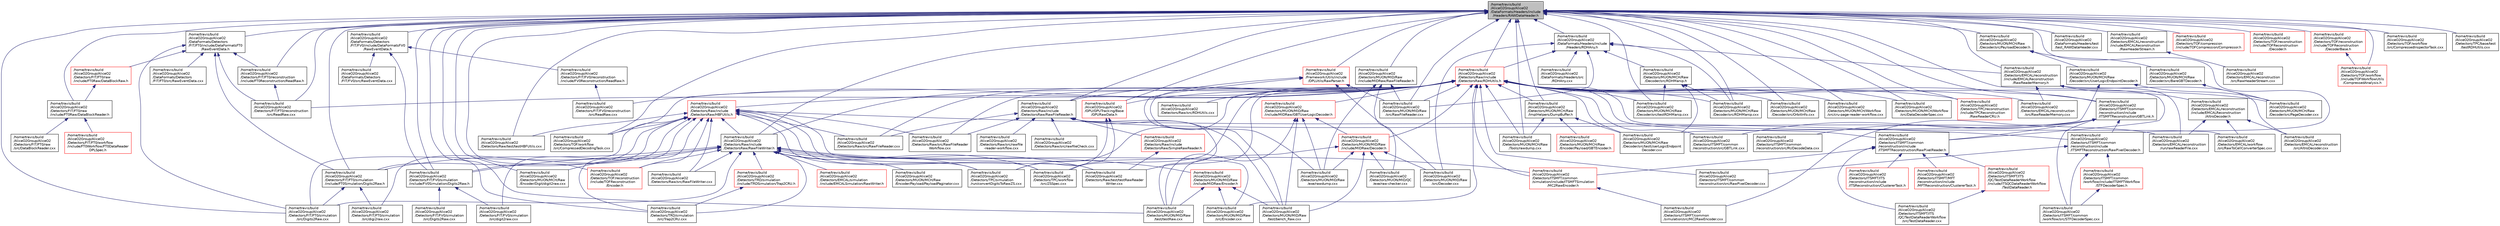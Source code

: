 digraph "/home/travis/build/AliceO2Group/AliceO2/DataFormats/Headers/include/Headers/RAWDataHeader.h"
{
 // INTERACTIVE_SVG=YES
  bgcolor="transparent";
  edge [fontname="Helvetica",fontsize="10",labelfontname="Helvetica",labelfontsize="10"];
  node [fontname="Helvetica",fontsize="10",shape=record];
  Node2 [label="/home/travis/build\l/AliceO2Group/AliceO2\l/DataFormats/Headers/include\l/Headers/RAWDataHeader.h",height=0.2,width=0.4,color="black", fillcolor="grey75", style="filled", fontcolor="black"];
  Node2 -> Node3 [dir="back",color="midnightblue",fontsize="10",style="solid",fontname="Helvetica"];
  Node3 [label="/home/travis/build\l/AliceO2Group/AliceO2\l/DataFormats/Detectors\l/FIT/FT0/include/DataFormatsFT0\l/RawEventData.h",height=0.2,width=0.4,color="black",URL="$d3/dcb/FT0_2include_2DataFormatsFT0_2RawEventData_8h.html"];
  Node3 -> Node4 [dir="back",color="midnightblue",fontsize="10",style="solid",fontname="Helvetica"];
  Node4 [label="/home/travis/build\l/AliceO2Group/AliceO2\l/DataFormats/Detectors\l/FIT/FT0/src/RawEventData.cxx",height=0.2,width=0.4,color="black",URL="$dd/d44/FT0_2src_2RawEventData_8cxx.html"];
  Node3 -> Node5 [dir="back",color="midnightblue",fontsize="10",style="solid",fontname="Helvetica"];
  Node5 [label="/home/travis/build\l/AliceO2Group/AliceO2\l/Detectors/FIT/FT0/raw\l/include/FT0Raw/DataBlockRaw.h",height=0.2,width=0.4,color="red",URL="$d6/d84/DataBlockRaw_8h.html"];
  Node5 -> Node6 [dir="back",color="midnightblue",fontsize="10",style="solid",fontname="Helvetica"];
  Node6 [label="/home/travis/build\l/AliceO2Group/AliceO2\l/Detectors/FIT/FT0/raw\l/include/FT0Raw/DataBlockReader.h",height=0.2,width=0.4,color="black",URL="$d2/dbb/DataBlockReader_8h.html"];
  Node6 -> Node7 [dir="back",color="midnightblue",fontsize="10",style="solid",fontname="Helvetica"];
  Node7 [label="/home/travis/build\l/AliceO2Group/AliceO2\l/Detectors/FIT/FT0/raw\l/src/DataBlockReader.cxx",height=0.2,width=0.4,color="black",URL="$d9/da5/DataBlockReader_8cxx.html"];
  Node6 -> Node8 [dir="back",color="midnightblue",fontsize="10",style="solid",fontname="Helvetica"];
  Node8 [label="/home/travis/build\l/AliceO2Group/AliceO2\l/Detectors/FIT/FT0/workflow\l/include/FT0Workflow/FT0DataReader\lDPLSpec.h",height=0.2,width=0.4,color="red",URL="$d4/dfa/FT0DataReaderDPLSpec_8h.html"];
  Node3 -> Node17 [dir="back",color="midnightblue",fontsize="10",style="solid",fontname="Helvetica"];
  Node17 [label="/home/travis/build\l/AliceO2Group/AliceO2\l/Detectors/FIT/FT0/reconstruction\l/include/FT0Reconstruction/ReadRaw.h",height=0.2,width=0.4,color="black",URL="$d0/d72/FT0_2reconstruction_2include_2FT0Reconstruction_2ReadRaw_8h.html"];
  Node17 -> Node18 [dir="back",color="midnightblue",fontsize="10",style="solid",fontname="Helvetica"];
  Node18 [label="/home/travis/build\l/AliceO2Group/AliceO2\l/Detectors/FIT/FT0/reconstruction\l/src/ReadRaw.cxx",height=0.2,width=0.4,color="black",URL="$d7/d37/FT0_2reconstruction_2src_2ReadRaw_8cxx.html"];
  Node3 -> Node18 [dir="back",color="midnightblue",fontsize="10",style="solid",fontname="Helvetica"];
  Node3 -> Node19 [dir="back",color="midnightblue",fontsize="10",style="solid",fontname="Helvetica"];
  Node19 [label="/home/travis/build\l/AliceO2Group/AliceO2\l/Detectors/FIT/FT0/simulation\l/include/FT0Simulation/Digits2Raw.h",height=0.2,width=0.4,color="black",URL="$d6/d32/FT0_2simulation_2include_2FT0Simulation_2Digits2Raw_8h.html"];
  Node19 -> Node20 [dir="back",color="midnightblue",fontsize="10",style="solid",fontname="Helvetica"];
  Node20 [label="/home/travis/build\l/AliceO2Group/AliceO2\l/Detectors/FIT/FT0/simulation\l/src/digi2raw.cxx",height=0.2,width=0.4,color="black",URL="$da/dff/FIT_2FT0_2simulation_2src_2digi2raw_8cxx.html"];
  Node19 -> Node21 [dir="back",color="midnightblue",fontsize="10",style="solid",fontname="Helvetica"];
  Node21 [label="/home/travis/build\l/AliceO2Group/AliceO2\l/Detectors/FIT/FT0/simulation\l/src/Digits2Raw.cxx",height=0.2,width=0.4,color="black",URL="$da/da6/FT0_2simulation_2src_2Digits2Raw_8cxx.html"];
  Node3 -> Node21 [dir="back",color="midnightblue",fontsize="10",style="solid",fontname="Helvetica"];
  Node2 -> Node22 [dir="back",color="midnightblue",fontsize="10",style="solid",fontname="Helvetica"];
  Node22 [label="/home/travis/build\l/AliceO2Group/AliceO2\l/DataFormats/Detectors\l/FIT/FV0/include/DataFormatsFV0\l/RawEventData.h",height=0.2,width=0.4,color="black",URL="$dc/da9/FV0_2include_2DataFormatsFV0_2RawEventData_8h.html"];
  Node22 -> Node23 [dir="back",color="midnightblue",fontsize="10",style="solid",fontname="Helvetica"];
  Node23 [label="/home/travis/build\l/AliceO2Group/AliceO2\l/DataFormats/Detectors\l/FIT/FV0/src/RawEventData.cxx",height=0.2,width=0.4,color="black",URL="$d5/dc4/FV0_2src_2RawEventData_8cxx.html"];
  Node22 -> Node24 [dir="back",color="midnightblue",fontsize="10",style="solid",fontname="Helvetica"];
  Node24 [label="/home/travis/build\l/AliceO2Group/AliceO2\l/Detectors/FIT/FV0/reconstruction\l/include/FV0Reconstruction/ReadRaw.h",height=0.2,width=0.4,color="black",URL="$d5/db3/FV0_2reconstruction_2include_2FV0Reconstruction_2ReadRaw_8h.html"];
  Node24 -> Node25 [dir="back",color="midnightblue",fontsize="10",style="solid",fontname="Helvetica"];
  Node25 [label="/home/travis/build\l/AliceO2Group/AliceO2\l/Detectors/FIT/FV0/reconstruction\l/src/ReadRaw.cxx",height=0.2,width=0.4,color="black",URL="$d6/d62/FV0_2reconstruction_2src_2ReadRaw_8cxx.html"];
  Node22 -> Node26 [dir="back",color="midnightblue",fontsize="10",style="solid",fontname="Helvetica"];
  Node26 [label="/home/travis/build\l/AliceO2Group/AliceO2\l/Detectors/FIT/FV0/simulation\l/include/FV0Simulation/Digits2Raw.h",height=0.2,width=0.4,color="black",URL="$d6/dc1/FV0_2simulation_2include_2FV0Simulation_2Digits2Raw_8h.html"];
  Node26 -> Node27 [dir="back",color="midnightblue",fontsize="10",style="solid",fontname="Helvetica"];
  Node27 [label="/home/travis/build\l/AliceO2Group/AliceO2\l/Detectors/FIT/FV0/simulation\l/src/digit2raw.cxx",height=0.2,width=0.4,color="black",URL="$d7/d4a/FIT_2FV0_2simulation_2src_2digit2raw_8cxx.html"];
  Node26 -> Node28 [dir="back",color="midnightblue",fontsize="10",style="solid",fontname="Helvetica"];
  Node28 [label="/home/travis/build\l/AliceO2Group/AliceO2\l/Detectors/FIT/FV0/simulation\l/src/Digits2Raw.cxx",height=0.2,width=0.4,color="black",URL="$d5/da7/FV0_2simulation_2src_2Digits2Raw_8cxx.html"];
  Node2 -> Node29 [dir="back",color="midnightblue",fontsize="10",style="solid",fontname="Helvetica"];
  Node29 [label="/home/travis/build\l/AliceO2Group/AliceO2\l/DataFormats/Headers/include\l/Headers/RDHAny.h",height=0.2,width=0.4,color="black",URL="$d6/d89/RDHAny_8h.html"];
  Node29 -> Node30 [dir="back",color="midnightblue",fontsize="10",style="solid",fontname="Helvetica"];
  Node30 [label="/home/travis/build\l/AliceO2Group/AliceO2\l/DataFormats/Headers/src\l/RDHAny.cxx",height=0.2,width=0.4,color="black",URL="$d6/dbe/RDHAny_8cxx.html"];
  Node29 -> Node31 [dir="back",color="midnightblue",fontsize="10",style="solid",fontname="Helvetica"];
  Node31 [label="/home/travis/build\l/AliceO2Group/AliceO2\l/Detectors/EMCAL/reconstruction\l/include/EMCALReconstruction\l/RawReaderMemory.h",height=0.2,width=0.4,color="black",URL="$d8/d86/RawReaderMemory_8h.html"];
  Node31 -> Node32 [dir="back",color="midnightblue",fontsize="10",style="solid",fontname="Helvetica"];
  Node32 [label="/home/travis/build\l/AliceO2Group/AliceO2\l/Detectors/EMCAL/reconstruction\l/include/EMCALReconstruction\l/AltroDecoder.h",height=0.2,width=0.4,color="black",URL="$db/d4a/AltroDecoder_8h.html"];
  Node32 -> Node33 [dir="back",color="midnightblue",fontsize="10",style="solid",fontname="Helvetica"];
  Node33 [label="/home/travis/build\l/AliceO2Group/AliceO2\l/Detectors/EMCAL/reconstruction\l/run/rawReaderFile.cxx",height=0.2,width=0.4,color="black",URL="$d0/d27/rawReaderFile_8cxx.html"];
  Node32 -> Node34 [dir="back",color="midnightblue",fontsize="10",style="solid",fontname="Helvetica"];
  Node34 [label="/home/travis/build\l/AliceO2Group/AliceO2\l/Detectors/EMCAL/reconstruction\l/src/AltroDecoder.cxx",height=0.2,width=0.4,color="black",URL="$df/df1/AltroDecoder_8cxx.html"];
  Node32 -> Node35 [dir="back",color="midnightblue",fontsize="10",style="solid",fontname="Helvetica"];
  Node35 [label="/home/travis/build\l/AliceO2Group/AliceO2\l/Detectors/EMCAL/workflow\l/src/RawToCellConverterSpec.cxx",height=0.2,width=0.4,color="black",URL="$dd/d4a/RawToCellConverterSpec_8cxx.html"];
  Node31 -> Node33 [dir="back",color="midnightblue",fontsize="10",style="solid",fontname="Helvetica"];
  Node31 -> Node34 [dir="back",color="midnightblue",fontsize="10",style="solid",fontname="Helvetica"];
  Node31 -> Node36 [dir="back",color="midnightblue",fontsize="10",style="solid",fontname="Helvetica"];
  Node36 [label="/home/travis/build\l/AliceO2Group/AliceO2\l/Detectors/EMCAL/reconstruction\l/src/RawReaderMemory.cxx",height=0.2,width=0.4,color="black",URL="$d9/d97/RawReaderMemory_8cxx.html"];
  Node29 -> Node37 [dir="back",color="midnightblue",fontsize="10",style="solid",fontname="Helvetica"];
  Node37 [label="/home/travis/build\l/AliceO2Group/AliceO2\l/Detectors/MUON/MCH/Raw\l/Decoder/src/RDHManip.h",height=0.2,width=0.4,color="black",URL="$dc/d3a/RDHManip_8h.html"];
  Node37 -> Node38 [dir="back",color="midnightblue",fontsize="10",style="solid",fontname="Helvetica"];
  Node38 [label="/home/travis/build\l/AliceO2Group/AliceO2\l/Detectors/MUON/MCH/Raw\l/Decoder/src/RDHManip.cxx",height=0.2,width=0.4,color="black",URL="$d0/da6/RDHManip_8cxx.html"];
  Node37 -> Node39 [dir="back",color="midnightblue",fontsize="10",style="solid",fontname="Helvetica"];
  Node39 [label="/home/travis/build\l/AliceO2Group/AliceO2\l/Detectors/MUON/MCH/Raw\l/Decoder/src/testRDHManip.cxx",height=0.2,width=0.4,color="black",URL="$d6/d5b/testRDHManip_8cxx.html"];
  Node37 -> Node40 [dir="back",color="midnightblue",fontsize="10",style="solid",fontname="Helvetica"];
  Node40 [label="/home/travis/build\l/AliceO2Group/AliceO2\l/Detectors/MUON/MCH/Raw\l/Decoder/src/testUserLogicEndpoint\lDecoder.cxx",height=0.2,width=0.4,color="black",URL="$d8/dcb/testUserLogicEndpointDecoder_8cxx.html"];
  Node29 -> Node38 [dir="back",color="midnightblue",fontsize="10",style="solid",fontname="Helvetica"];
  Node29 -> Node41 [dir="back",color="midnightblue",fontsize="10",style="solid",fontname="Helvetica"];
  Node41 [label="/home/travis/build\l/AliceO2Group/AliceO2\l/Detectors/MUON/MID/Raw\l/src/Decoder.cxx",height=0.2,width=0.4,color="black",URL="$dc/d28/MUON_2MID_2Raw_2src_2Decoder_8cxx.html",tooltip="MID raw data decoder. "];
  Node29 -> Node42 [dir="back",color="midnightblue",fontsize="10",style="solid",fontname="Helvetica"];
  Node42 [label="/home/travis/build\l/AliceO2Group/AliceO2\l/Detectors/MUON/MID/Raw\l/src/RawFileReader.cxx",height=0.2,width=0.4,color="black",URL="$d8/dc3/MUON_2MID_2Raw_2src_2RawFileReader_8cxx.html",tooltip="MID raw file reader. "];
  Node29 -> Node43 [dir="back",color="midnightblue",fontsize="10",style="solid",fontname="Helvetica"];
  Node43 [label="/home/travis/build\l/AliceO2Group/AliceO2\l/Detectors/Raw/include\l/DetectorsRaw/RDHUtils.h",height=0.2,width=0.4,color="red",URL="$d6/dec/Raw_2include_2DetectorsRaw_2RDHUtils_8h.html"];
  Node43 -> Node36 [dir="back",color="midnightblue",fontsize="10",style="solid",fontname="Helvetica"];
  Node43 -> Node35 [dir="back",color="midnightblue",fontsize="10",style="solid",fontname="Helvetica"];
  Node43 -> Node18 [dir="back",color="midnightblue",fontsize="10",style="solid",fontname="Helvetica"];
  Node43 -> Node25 [dir="back",color="midnightblue",fontsize="10",style="solid",fontname="Helvetica"];
  Node43 -> Node44 [dir="back",color="midnightblue",fontsize="10",style="solid",fontname="Helvetica"];
  Node44 [label="/home/travis/build\l/AliceO2Group/AliceO2\l/Detectors/ITSMFT/common\l/reconstruction/include\l/ITSMFTReconstruction/GBTLink.h",height=0.2,width=0.4,color="black",URL="$d0/dd1/GBTLink_8h.html",tooltip="Declarations of helper classes for the ITS/MFT raw data decoding. "];
  Node44 -> Node45 [dir="back",color="midnightblue",fontsize="10",style="solid",fontname="Helvetica"];
  Node45 [label="/home/travis/build\l/AliceO2Group/AliceO2\l/Detectors/ITSMFT/common\l/reconstruction/include\l/ITSMFTReconstruction/RawPixelDecoder.h",height=0.2,width=0.4,color="black",URL="$d7/d6e/RawPixelDecoder_8h.html",tooltip="Definition of the Alpide pixel reader for raw data processing. "];
  Node45 -> Node46 [dir="back",color="midnightblue",fontsize="10",style="solid",fontname="Helvetica"];
  Node46 [label="/home/travis/build\l/AliceO2Group/AliceO2\l/Detectors/ITSMFT/common\l/reconstruction/src/RawPixelDecoder.cxx",height=0.2,width=0.4,color="black",URL="$dd/df6/RawPixelDecoder_8cxx.html",tooltip="Alpide pixel reader for raw data processing. "];
  Node45 -> Node47 [dir="back",color="midnightblue",fontsize="10",style="solid",fontname="Helvetica"];
  Node47 [label="/home/travis/build\l/AliceO2Group/AliceO2\l/Detectors/ITSMFT/common\l/workflow/include/ITSMFTWorkflow\l/STFDecoderSpec.h",height=0.2,width=0.4,color="red",URL="$d0/d26/STFDecoderSpec_8h.html",tooltip="Device to decode ITS/MFT raw data from STF. "];
  Node47 -> Node49 [dir="back",color="midnightblue",fontsize="10",style="solid",fontname="Helvetica"];
  Node49 [label="/home/travis/build\l/AliceO2Group/AliceO2\l/Detectors/ITSMFT/common\l/workflow/src/STFDecoderSpec.cxx",height=0.2,width=0.4,color="black",URL="$d6/d14/STFDecoderSpec_8cxx.html",tooltip="Device to decode ITS or MFT raw data from STF. "];
  Node45 -> Node49 [dir="back",color="midnightblue",fontsize="10",style="solid",fontname="Helvetica"];
  Node44 -> Node50 [dir="back",color="midnightblue",fontsize="10",style="solid",fontname="Helvetica"];
  Node50 [label="/home/travis/build\l/AliceO2Group/AliceO2\l/Detectors/ITSMFT/common\l/reconstruction/include\l/ITSMFTReconstruction/RawPixelReader.h",height=0.2,width=0.4,color="black",URL="$dd/db8/RawPixelReader_8h.html",tooltip="Definition of the Alpide pixel reader for raw data processing. "];
  Node50 -> Node51 [dir="back",color="midnightblue",fontsize="10",style="solid",fontname="Helvetica"];
  Node51 [label="/home/travis/build\l/AliceO2Group/AliceO2\l/Detectors/ITSMFT/common\l/simulation/include/ITSMFTSimulation\l/MC2RawEncoder.h",height=0.2,width=0.4,color="red",URL="$df/d56/MC2RawEncoder_8h.html",tooltip="Definition of the ITS/MFT Alpide pixel MC->raw converter. "];
  Node51 -> Node52 [dir="back",color="midnightblue",fontsize="10",style="solid",fontname="Helvetica"];
  Node52 [label="/home/travis/build\l/AliceO2Group/AliceO2\l/Detectors/ITSMFT/common\l/simulation/src/MC2RawEncoder.cxx",height=0.2,width=0.4,color="black",URL="$d8/d6b/MC2RawEncoder_8cxx.html"];
  Node50 -> Node55 [dir="back",color="midnightblue",fontsize="10",style="solid",fontname="Helvetica"];
  Node55 [label="/home/travis/build\l/AliceO2Group/AliceO2\l/Detectors/ITSMFT/ITS\l/QC/TestDataReaderWorkflow\l/include/ITSQCDataReaderWorkflow\l/TestDataReader.h",height=0.2,width=0.4,color="red",URL="$dd/d69/TestDataReader_8h.html"];
  Node55 -> Node56 [dir="back",color="midnightblue",fontsize="10",style="solid",fontname="Helvetica"];
  Node56 [label="/home/travis/build\l/AliceO2Group/AliceO2\l/Detectors/ITSMFT/ITS\l/QC/TestDataReaderWorkflow\l/src/TestDataReader.cxx",height=0.2,width=0.4,color="black",URL="$d0/dd9/TestDataReader_8cxx.html"];
  Node50 -> Node56 [dir="back",color="midnightblue",fontsize="10",style="solid",fontname="Helvetica"];
  Node50 -> Node58 [dir="back",color="midnightblue",fontsize="10",style="solid",fontname="Helvetica"];
  Node58 [label="/home/travis/build\l/AliceO2Group/AliceO2\l/Detectors/ITSMFT/ITS\l/reconstruction/include\l/ITSReconstruction/ClustererTask.h",height=0.2,width=0.4,color="red",URL="$d6/d67/ITSMFT_2ITS_2reconstruction_2include_2ITSReconstruction_2ClustererTask_8h.html"];
  Node50 -> Node60 [dir="back",color="midnightblue",fontsize="10",style="solid",fontname="Helvetica"];
  Node60 [label="/home/travis/build\l/AliceO2Group/AliceO2\l/Detectors/ITSMFT/MFT\l/reconstruction/include\l/MFTReconstruction/ClustererTask.h",height=0.2,width=0.4,color="red",URL="$db/d12/ITSMFT_2MFT_2reconstruction_2include_2MFTReconstruction_2ClustererTask_8h.html"];
  Node44 -> Node62 [dir="back",color="midnightblue",fontsize="10",style="solid",fontname="Helvetica"];
  Node62 [label="/home/travis/build\l/AliceO2Group/AliceO2\l/Detectors/ITSMFT/common\l/reconstruction/src/GBTLink.cxx",height=0.2,width=0.4,color="black",URL="$df/d70/GBTLink_8cxx.html",tooltip="Definitions of GBTLink class used for the ITS/MFT raw data decoding. "];
  Node44 -> Node63 [dir="back",color="midnightblue",fontsize="10",style="solid",fontname="Helvetica"];
  Node63 [label="/home/travis/build\l/AliceO2Group/AliceO2\l/Detectors/ITSMFT/common\l/reconstruction/src/RUDecodeData.cxx",height=0.2,width=0.4,color="black",URL="$df/db1/RUDecodeData_8cxx.html",tooltip="Definition of the Readout Unite decoder class. "];
  Node44 -> Node52 [dir="back",color="midnightblue",fontsize="10",style="solid",fontname="Helvetica"];
  Node44 -> Node49 [dir="back",color="midnightblue",fontsize="10",style="solid",fontname="Helvetica"];
  Node43 -> Node50 [dir="back",color="midnightblue",fontsize="10",style="solid",fontname="Helvetica"];
  Node43 -> Node62 [dir="back",color="midnightblue",fontsize="10",style="solid",fontname="Helvetica"];
  Node43 -> Node46 [dir="back",color="midnightblue",fontsize="10",style="solid",fontname="Helvetica"];
  Node43 -> Node51 [dir="back",color="midnightblue",fontsize="10",style="solid",fontname="Helvetica"];
  Node43 -> Node64 [dir="back",color="midnightblue",fontsize="10",style="solid",fontname="Helvetica"];
  Node64 [label="/home/travis/build\l/AliceO2Group/AliceO2\l/Detectors/MUON/MCH/Raw\l/Decoder/src/OrbitInfo.cxx",height=0.2,width=0.4,color="black",URL="$dd/dcb/OrbitInfo_8cxx.html"];
  Node43 -> Node65 [dir="back",color="midnightblue",fontsize="10",style="solid",fontname="Helvetica"];
  Node65 [label="/home/travis/build\l/AliceO2Group/AliceO2\l/Detectors/MUON/MCH/Raw\l/Decoder/src/PageDecoder.cxx",height=0.2,width=0.4,color="black",URL="$df/dcf/PageDecoder_8cxx.html"];
  Node43 -> Node38 [dir="back",color="midnightblue",fontsize="10",style="solid",fontname="Helvetica"];
  Node43 -> Node39 [dir="back",color="midnightblue",fontsize="10",style="solid",fontname="Helvetica"];
  Node43 -> Node40 [dir="back",color="midnightblue",fontsize="10",style="solid",fontname="Helvetica"];
  Node43 -> Node66 [dir="back",color="midnightblue",fontsize="10",style="solid",fontname="Helvetica"];
  Node66 [label="/home/travis/build\l/AliceO2Group/AliceO2\l/Detectors/MUON/MCH/Raw\l/ImplHelpers/DumpBuffer.h",height=0.2,width=0.4,color="black",URL="$d1/d53/DumpBuffer_8h.html"];
  Node66 -> Node40 [dir="back",color="midnightblue",fontsize="10",style="solid",fontname="Helvetica"];
  Node66 -> Node67 [dir="back",color="midnightblue",fontsize="10",style="solid",fontname="Helvetica"];
  Node67 [label="/home/travis/build\l/AliceO2Group/AliceO2\l/Detectors/MUON/MCH/Raw\l/Encoder/Payload/GBTEncoder.h",height=0.2,width=0.4,color="red",URL="$d4/d54/GBTEncoder_8h.html"];
  Node66 -> Node72 [dir="back",color="midnightblue",fontsize="10",style="solid",fontname="Helvetica"];
  Node72 [label="/home/travis/build\l/AliceO2Group/AliceO2\l/Detectors/MUON/MCH/Raw\l/Tools/rawdump.cxx",height=0.2,width=0.4,color="black",URL="$d0/d3e/MCH_2Raw_2Tools_2rawdump_8cxx.html"];
  Node43 -> Node72 [dir="back",color="midnightblue",fontsize="10",style="solid",fontname="Helvetica"];
  Node43 -> Node73 [dir="back",color="midnightblue",fontsize="10",style="solid",fontname="Helvetica"];
  Node73 [label="/home/travis/build\l/AliceO2Group/AliceO2\l/Detectors/MUON/MCH/Workflow\l/src/cru-page-reader-workflow.cxx",height=0.2,width=0.4,color="black",URL="$db/dc9/cru-page-reader-workflow_8cxx.html",tooltip="This is an executable that reads a data file from disk and sends the individual CRU pages via DPL..."];
  Node43 -> Node74 [dir="back",color="midnightblue",fontsize="10",style="solid",fontname="Helvetica"];
  Node74 [label="/home/travis/build\l/AliceO2Group/AliceO2\l/Detectors/MUON/MCH/Workflow\l/src/DataDecoderSpec.cxx",height=0.2,width=0.4,color="black",URL="$d0/d75/DataDecoderSpec_8cxx.html"];
  Node43 -> Node75 [dir="back",color="midnightblue",fontsize="10",style="solid",fontname="Helvetica"];
  Node75 [label="/home/travis/build\l/AliceO2Group/AliceO2\l/Detectors/MUON/MID/Raw\l/include/MIDRaw/Decoder.h",height=0.2,width=0.4,color="red",URL="$d9/d05/Detectors_2MUON_2MID_2Raw_2include_2MIDRaw_2Decoder_8h.html",tooltip="MID raw data decoder. "];
  Node75 -> Node76 [dir="back",color="midnightblue",fontsize="10",style="solid",fontname="Helvetica"];
  Node76 [label="/home/travis/build\l/AliceO2Group/AliceO2\l/Detectors/MUON/MID/QC\l/exe/raw-checker.cxx",height=0.2,width=0.4,color="black",URL="$d7/de8/raw-checker_8cxx.html",tooltip="Raw data checker for MID. "];
  Node75 -> Node77 [dir="back",color="midnightblue",fontsize="10",style="solid",fontname="Helvetica"];
  Node77 [label="/home/travis/build\l/AliceO2Group/AliceO2\l/Detectors/MUON/MID/Raw\l/exe/rawdump.cxx",height=0.2,width=0.4,color="black",URL="$d8/d6c/MID_2Raw_2exe_2rawdump_8cxx.html",tooltip="Raw data dumper for MID. "];
  Node75 -> Node41 [dir="back",color="midnightblue",fontsize="10",style="solid",fontname="Helvetica"];
  Node75 -> Node78 [dir="back",color="midnightblue",fontsize="10",style="solid",fontname="Helvetica"];
  Node78 [label="/home/travis/build\l/AliceO2Group/AliceO2\l/Detectors/MUON/MID/Raw\l/test/bench_Raw.cxx",height=0.2,width=0.4,color="black",URL="$d5/d52/bench__Raw_8cxx.html",tooltip="Benchmark MID raw data decoder. "];
  Node75 -> Node79 [dir="back",color="midnightblue",fontsize="10",style="solid",fontname="Helvetica"];
  Node79 [label="/home/travis/build\l/AliceO2Group/AliceO2\l/Detectors/MUON/MID/Raw\l/test/testRaw.cxx",height=0.2,width=0.4,color="black",URL="$d8/d4c/testRaw_8cxx.html",tooltip="Test MID raw data decoder. "];
  Node43 -> Node81 [dir="back",color="midnightblue",fontsize="10",style="solid",fontname="Helvetica"];
  Node81 [label="/home/travis/build\l/AliceO2Group/AliceO2\l/Detectors/MUON/MID/Raw\l/include/MIDRaw/GBTUserLogicDecoder.h",height=0.2,width=0.4,color="red",URL="$db/d41/GBTUserLogicDecoder_8h.html",tooltip="MID GBT decoder with user logic zero suppression. "];
  Node81 -> Node77 [dir="back",color="midnightblue",fontsize="10",style="solid",fontname="Helvetica"];
  Node81 -> Node75 [dir="back",color="midnightblue",fontsize="10",style="solid",fontname="Helvetica"];
  Node81 -> Node78 [dir="back",color="midnightblue",fontsize="10",style="solid",fontname="Helvetica"];
  Node81 -> Node79 [dir="back",color="midnightblue",fontsize="10",style="solid",fontname="Helvetica"];
  Node43 -> Node83 [dir="back",color="midnightblue",fontsize="10",style="solid",fontname="Helvetica"];
  Node83 [label="/home/travis/build\l/AliceO2Group/AliceO2\l/Detectors/MUON/MID/Raw\l/src/Encoder.cxx",height=0.2,width=0.4,color="black",URL="$d8/dc6/MUON_2MID_2Raw_2src_2Encoder_8cxx.html",tooltip="MID raw data encoder. "];
  Node43 -> Node42 [dir="back",color="midnightblue",fontsize="10",style="solid",fontname="Helvetica"];
  Node43 -> Node84 [dir="back",color="midnightblue",fontsize="10",style="solid",fontname="Helvetica"];
  Node84 [label="/home/travis/build\l/AliceO2Group/AliceO2\l/Detectors/Raw/include\l/DetectorsRaw/HBFUtils.h",height=0.2,width=0.4,color="red",URL="$d1/dec/HBFUtils_8h.html"];
  Node84 -> Node19 [dir="back",color="midnightblue",fontsize="10",style="solid",fontname="Helvetica"];
  Node84 -> Node20 [dir="back",color="midnightblue",fontsize="10",style="solid",fontname="Helvetica"];
  Node84 -> Node21 [dir="back",color="midnightblue",fontsize="10",style="solid",fontname="Helvetica"];
  Node84 -> Node26 [dir="back",color="midnightblue",fontsize="10",style="solid",fontname="Helvetica"];
  Node84 -> Node27 [dir="back",color="midnightblue",fontsize="10",style="solid",fontname="Helvetica"];
  Node84 -> Node45 [dir="back",color="midnightblue",fontsize="10",style="solid",fontname="Helvetica"];
  Node84 -> Node83 [dir="back",color="midnightblue",fontsize="10",style="solid",fontname="Helvetica"];
  Node84 -> Node89 [dir="back",color="midnightblue",fontsize="10",style="solid",fontname="Helvetica"];
  Node89 [label="/home/travis/build\l/AliceO2Group/AliceO2\l/Detectors/Raw/include\l/DetectorsRaw/RawFileWriter.h",height=0.2,width=0.4,color="black",URL="$da/d08/RawFileWriter_8h.html",tooltip="Utility class to write detectors data to (multiple) raw data file(s) respecting CRU format..."];
  Node89 -> Node90 [dir="back",color="midnightblue",fontsize="10",style="solid",fontname="Helvetica"];
  Node90 [label="/home/travis/build\l/AliceO2Group/AliceO2\l/Detectors/EMCAL/simulation\l/include/EMCALSimulation/RawWriter.h",height=0.2,width=0.4,color="red",URL="$df/da7/RawWriter_8h.html"];
  Node89 -> Node19 [dir="back",color="midnightblue",fontsize="10",style="solid",fontname="Helvetica"];
  Node89 -> Node21 [dir="back",color="midnightblue",fontsize="10",style="solid",fontname="Helvetica"];
  Node89 -> Node26 [dir="back",color="midnightblue",fontsize="10",style="solid",fontname="Helvetica"];
  Node89 -> Node51 [dir="back",color="midnightblue",fontsize="10",style="solid",fontname="Helvetica"];
  Node89 -> Node93 [dir="back",color="midnightblue",fontsize="10",style="solid",fontname="Helvetica"];
  Node93 [label="/home/travis/build\l/AliceO2Group/AliceO2\l/Detectors/MUON/MCH/Raw\l/Encoder/Digit/digit2raw.cxx",height=0.2,width=0.4,color="black",URL="$de/d19/MUON_2MCH_2Raw_2Encoder_2Digit_2digit2raw_8cxx.html"];
  Node89 -> Node94 [dir="back",color="midnightblue",fontsize="10",style="solid",fontname="Helvetica"];
  Node94 [label="/home/travis/build\l/AliceO2Group/AliceO2\l/Detectors/MUON/MCH/Raw\l/Encoder/Payload/PayloadPaginator.cxx",height=0.2,width=0.4,color="black",URL="$da/d1a/PayloadPaginator_8cxx.html"];
  Node89 -> Node95 [dir="back",color="midnightblue",fontsize="10",style="solid",fontname="Helvetica"];
  Node95 [label="/home/travis/build\l/AliceO2Group/AliceO2\l/Detectors/MUON/MID/Raw\l/include/MIDRaw/Encoder.h",height=0.2,width=0.4,color="red",URL="$d1/dcf/Detectors_2MUON_2MID_2Raw_2include_2MIDRaw_2Encoder_8h.html",tooltip="MID raw data encoder. "];
  Node95 -> Node83 [dir="back",color="midnightblue",fontsize="10",style="solid",fontname="Helvetica"];
  Node95 -> Node78 [dir="back",color="midnightblue",fontsize="10",style="solid",fontname="Helvetica"];
  Node95 -> Node79 [dir="back",color="midnightblue",fontsize="10",style="solid",fontname="Helvetica"];
  Node89 -> Node97 [dir="back",color="midnightblue",fontsize="10",style="solid",fontname="Helvetica"];
  Node97 [label="/home/travis/build\l/AliceO2Group/AliceO2\l/Detectors/Raw/src/RawFileWriter.cxx",height=0.2,width=0.4,color="black",URL="$df/dd8/RawFileWriter_8cxx.html",tooltip="Utility class to write detectors data to (multiple) raw data file(s) respecting CRU format..."];
  Node89 -> Node98 [dir="back",color="midnightblue",fontsize="10",style="solid",fontname="Helvetica"];
  Node98 [label="/home/travis/build\l/AliceO2Group/AliceO2\l/Detectors/Raw/test/testRawReader\lWriter.cxx",height=0.2,width=0.4,color="black",URL="$d3/d09/testRawReaderWriter_8cxx.html"];
  Node89 -> Node99 [dir="back",color="midnightblue",fontsize="10",style="solid",fontname="Helvetica"];
  Node99 [label="/home/travis/build\l/AliceO2Group/AliceO2\l/Detectors/TOF/reconstruction\l/include/TOFReconstruction\l/Encoder.h",height=0.2,width=0.4,color="red",URL="$d5/d90/Detectors_2TOF_2reconstruction_2include_2TOFReconstruction_2Encoder_8h.html"];
  Node89 -> Node104 [dir="back",color="midnightblue",fontsize="10",style="solid",fontname="Helvetica"];
  Node104 [label="/home/travis/build\l/AliceO2Group/AliceO2\l/Detectors/TPC/simulation\l/run/convertDigitsToRawZS.cxx",height=0.2,width=0.4,color="black",URL="$df/d6c/convertDigitsToRawZS_8cxx.html"];
  Node89 -> Node105 [dir="back",color="midnightblue",fontsize="10",style="solid",fontname="Helvetica"];
  Node105 [label="/home/travis/build\l/AliceO2Group/AliceO2\l/Detectors/TPC/workflow\l/src/ZSSpec.cxx",height=0.2,width=0.4,color="black",URL="$d2/dbc/ZSSpec_8cxx.html"];
  Node89 -> Node106 [dir="back",color="midnightblue",fontsize="10",style="solid",fontname="Helvetica"];
  Node106 [label="/home/travis/build\l/AliceO2Group/AliceO2\l/Detectors/TRD/simulation\l/include/TRDSimulation/Trap2CRU.h",height=0.2,width=0.4,color="red",URL="$d3/d2d/Trap2CRU_8h.html"];
  Node106 -> Node107 [dir="back",color="midnightblue",fontsize="10",style="solid",fontname="Helvetica"];
  Node107 [label="/home/travis/build\l/AliceO2Group/AliceO2\l/Detectors/TRD/simulation\l/src/Trap2CRU.cxx",height=0.2,width=0.4,color="black",URL="$d0/d2c/Trap2CRU_8cxx.html"];
  Node89 -> Node107 [dir="back",color="midnightblue",fontsize="10",style="solid",fontname="Helvetica"];
  Node84 -> Node110 [dir="back",color="midnightblue",fontsize="10",style="solid",fontname="Helvetica"];
  Node110 [label="/home/travis/build\l/AliceO2Group/AliceO2\l/Detectors/Raw/src/RawFileReader.cxx",height=0.2,width=0.4,color="black",URL="$db/de5/Raw_2src_2RawFileReader_8cxx.html"];
  Node84 -> Node111 [dir="back",color="midnightblue",fontsize="10",style="solid",fontname="Helvetica"];
  Node111 [label="/home/travis/build\l/AliceO2Group/AliceO2\l/Detectors/Raw/src/RawFileReader\lWorkflow.cxx",height=0.2,width=0.4,color="black",URL="$d3/d87/RawFileReaderWorkflow_8cxx.html"];
  Node84 -> Node97 [dir="back",color="midnightblue",fontsize="10",style="solid",fontname="Helvetica"];
  Node84 -> Node113 [dir="back",color="midnightblue",fontsize="10",style="solid",fontname="Helvetica"];
  Node113 [label="/home/travis/build\l/AliceO2Group/AliceO2\l/Detectors/Raw/test/testHBFUtils.cxx",height=0.2,width=0.4,color="black",URL="$dd/d85/testHBFUtils_8cxx.html"];
  Node84 -> Node98 [dir="back",color="midnightblue",fontsize="10",style="solid",fontname="Helvetica"];
  Node84 -> Node99 [dir="back",color="midnightblue",fontsize="10",style="solid",fontname="Helvetica"];
  Node84 -> Node127 [dir="back",color="midnightblue",fontsize="10",style="solid",fontname="Helvetica"];
  Node127 [label="/home/travis/build\l/AliceO2Group/AliceO2\l/Detectors/TOF/workflow\l/src/CompressedDecodingTask.cxx",height=0.2,width=0.4,color="black",URL="$d8/d56/CompressedDecodingTask_8cxx.html",tooltip="TOF compressed data decoding task. "];
  Node84 -> Node104 [dir="back",color="midnightblue",fontsize="10",style="solid",fontname="Helvetica"];
  Node84 -> Node105 [dir="back",color="midnightblue",fontsize="10",style="solid",fontname="Helvetica"];
  Node84 -> Node107 [dir="back",color="midnightblue",fontsize="10",style="solid",fontname="Helvetica"];
  Node43 -> Node185 [dir="back",color="midnightblue",fontsize="10",style="solid",fontname="Helvetica"];
  Node185 [label="/home/travis/build\l/AliceO2Group/AliceO2\l/Detectors/Raw/include\l/DetectorsRaw/RawFileReader.h",height=0.2,width=0.4,color="black",URL="$de/da2/Raw_2include_2DetectorsRaw_2RawFileReader_8h.html"];
  Node185 -> Node33 [dir="back",color="midnightblue",fontsize="10",style="solid",fontname="Helvetica"];
  Node185 -> Node78 [dir="back",color="midnightblue",fontsize="10",style="solid",fontname="Helvetica"];
  Node185 -> Node79 [dir="back",color="midnightblue",fontsize="10",style="solid",fontname="Helvetica"];
  Node185 -> Node186 [dir="back",color="midnightblue",fontsize="10",style="solid",fontname="Helvetica"];
  Node186 [label="/home/travis/build\l/AliceO2Group/AliceO2\l/Detectors/Raw/include\l/DetectorsRaw/SimpleRawReader.h",height=0.2,width=0.4,color="red",URL="$d6/dad/SimpleRawReader_8h.html",tooltip="Definition of the simple reader for non-DPL tests. "];
  Node186 -> Node98 [dir="back",color="midnightblue",fontsize="10",style="solid",fontname="Helvetica"];
  Node185 -> Node187 [dir="back",color="midnightblue",fontsize="10",style="solid",fontname="Helvetica"];
  Node187 [label="/home/travis/build\l/AliceO2Group/AliceO2\l/Detectors/Raw/src/rawfile\l-reader-workflow.cxx",height=0.2,width=0.4,color="black",URL="$d0/d99/rawfile-reader-workflow_8cxx.html"];
  Node185 -> Node188 [dir="back",color="midnightblue",fontsize="10",style="solid",fontname="Helvetica"];
  Node188 [label="/home/travis/build\l/AliceO2Group/AliceO2\l/Detectors/Raw/src/rawfileCheck.cxx",height=0.2,width=0.4,color="black",URL="$d0/d6f/rawfileCheck_8cxx.html"];
  Node185 -> Node110 [dir="back",color="midnightblue",fontsize="10",style="solid",fontname="Helvetica"];
  Node185 -> Node111 [dir="back",color="midnightblue",fontsize="10",style="solid",fontname="Helvetica"];
  Node43 -> Node89 [dir="back",color="midnightblue",fontsize="10",style="solid",fontname="Helvetica"];
  Node43 -> Node110 [dir="back",color="midnightblue",fontsize="10",style="solid",fontname="Helvetica"];
  Node43 -> Node111 [dir="back",color="midnightblue",fontsize="10",style="solid",fontname="Helvetica"];
  Node43 -> Node189 [dir="back",color="midnightblue",fontsize="10",style="solid",fontname="Helvetica"];
  Node189 [label="/home/travis/build\l/AliceO2Group/AliceO2\l/Detectors/Raw/src/RDHUtils.cxx",height=0.2,width=0.4,color="black",URL="$d0/d9e/RDHUtils_8cxx.html"];
  Node43 -> Node98 [dir="back",color="midnightblue",fontsize="10",style="solid",fontname="Helvetica"];
  Node43 -> Node127 [dir="back",color="midnightblue",fontsize="10",style="solid",fontname="Helvetica"];
  Node43 -> Node195 [dir="back",color="midnightblue",fontsize="10",style="solid",fontname="Helvetica"];
  Node195 [label="/home/travis/build\l/AliceO2Group/AliceO2\l/Detectors/TPC/reconstruction\l/include/TPCReconstruction\l/RawReaderCRU.h",height=0.2,width=0.4,color="red",URL="$df/d86/RawReaderCRU_8h.html"];
  Node43 -> Node104 [dir="back",color="midnightblue",fontsize="10",style="solid",fontname="Helvetica"];
  Node43 -> Node105 [dir="back",color="midnightblue",fontsize="10",style="solid",fontname="Helvetica"];
  Node43 -> Node210 [dir="back",color="midnightblue",fontsize="10",style="solid",fontname="Helvetica"];
  Node210 [label="/home/travis/build\l/AliceO2Group/AliceO2\l/GPU/GPUTracking/Base\l/GPURawData.h",height=0.2,width=0.4,color="red",URL="$d4/dbe/GPURawData_8h.html"];
  Node210 -> Node104 [dir="back",color="midnightblue",fontsize="10",style="solid",fontname="Helvetica"];
  Node210 -> Node105 [dir="back",color="midnightblue",fontsize="10",style="solid",fontname="Helvetica"];
  Node2 -> Node212 [dir="back",color="midnightblue",fontsize="10",style="solid",fontname="Helvetica"];
  Node212 [label="/home/travis/build\l/AliceO2Group/AliceO2\l/DataFormats/Headers/test\l/test_RAWDataHeader.cxx",height=0.2,width=0.4,color="black",URL="$da/d5c/test__RAWDataHeader_8cxx.html"];
  Node2 -> Node213 [dir="back",color="midnightblue",fontsize="10",style="solid",fontname="Helvetica"];
  Node213 [label="/home/travis/build\l/AliceO2Group/AliceO2\l/Detectors/EMCAL/reconstruction\l/include/EMCALReconstruction\l/RawHeaderStream.h",height=0.2,width=0.4,color="black",URL="$d3/d89/RawHeaderStream_8h.html",tooltip="Input stream operators for raw header 4 and 5 from binary file. "];
  Node213 -> Node214 [dir="back",color="midnightblue",fontsize="10",style="solid",fontname="Helvetica"];
  Node214 [label="/home/travis/build\l/AliceO2Group/AliceO2\l/Detectors/EMCAL/reconstruction\l/src/RawHeaderStream.cxx",height=0.2,width=0.4,color="black",URL="$de/d2e/RawHeaderStream_8cxx.html"];
  Node2 -> Node31 [dir="back",color="midnightblue",fontsize="10",style="solid",fontname="Helvetica"];
  Node2 -> Node6 [dir="back",color="midnightblue",fontsize="10",style="solid",fontname="Helvetica"];
  Node2 -> Node17 [dir="back",color="midnightblue",fontsize="10",style="solid",fontname="Helvetica"];
  Node2 -> Node18 [dir="back",color="midnightblue",fontsize="10",style="solid",fontname="Helvetica"];
  Node2 -> Node19 [dir="back",color="midnightblue",fontsize="10",style="solid",fontname="Helvetica"];
  Node2 -> Node21 [dir="back",color="midnightblue",fontsize="10",style="solid",fontname="Helvetica"];
  Node2 -> Node26 [dir="back",color="midnightblue",fontsize="10",style="solid",fontname="Helvetica"];
  Node2 -> Node44 [dir="back",color="midnightblue",fontsize="10",style="solid",fontname="Helvetica"];
  Node2 -> Node45 [dir="back",color="midnightblue",fontsize="10",style="solid",fontname="Helvetica"];
  Node2 -> Node50 [dir="back",color="midnightblue",fontsize="10",style="solid",fontname="Helvetica"];
  Node2 -> Node215 [dir="back",color="midnightblue",fontsize="10",style="solid",fontname="Helvetica"];
  Node215 [label="/home/travis/build\l/AliceO2Group/AliceO2\l/Detectors/MUON/MCH/Raw\l/Decoder/src/PayloadDecoder.h",height=0.2,width=0.4,color="black",URL="$d0/da1/PayloadDecoder_8h.html"];
  Node215 -> Node216 [dir="back",color="midnightblue",fontsize="10",style="solid",fontname="Helvetica"];
  Node216 [label="/home/travis/build\l/AliceO2Group/AliceO2\l/Detectors/MUON/MCH/Raw\l/Decoder/src/BareGBTDecoder.h",height=0.2,width=0.4,color="black",URL="$da/db7/BareGBTDecoder_8h.html"];
  Node216 -> Node65 [dir="back",color="midnightblue",fontsize="10",style="solid",fontname="Helvetica"];
  Node215 -> Node217 [dir="back",color="midnightblue",fontsize="10",style="solid",fontname="Helvetica"];
  Node217 [label="/home/travis/build\l/AliceO2Group/AliceO2\l/Detectors/MUON/MCH/Raw\l/Decoder/src/UserLogicEndpointDecoder.h",height=0.2,width=0.4,color="black",URL="$db/d18/UserLogicEndpointDecoder_8h.html"];
  Node217 -> Node65 [dir="back",color="midnightblue",fontsize="10",style="solid",fontname="Helvetica"];
  Node217 -> Node40 [dir="back",color="midnightblue",fontsize="10",style="solid",fontname="Helvetica"];
  Node2 -> Node64 [dir="back",color="midnightblue",fontsize="10",style="solid",fontname="Helvetica"];
  Node2 -> Node38 [dir="back",color="midnightblue",fontsize="10",style="solid",fontname="Helvetica"];
  Node2 -> Node39 [dir="back",color="midnightblue",fontsize="10",style="solid",fontname="Helvetica"];
  Node2 -> Node93 [dir="back",color="midnightblue",fontsize="10",style="solid",fontname="Helvetica"];
  Node2 -> Node66 [dir="back",color="midnightblue",fontsize="10",style="solid",fontname="Helvetica"];
  Node2 -> Node72 [dir="back",color="midnightblue",fontsize="10",style="solid",fontname="Helvetica"];
  Node2 -> Node73 [dir="back",color="midnightblue",fontsize="10",style="solid",fontname="Helvetica"];
  Node2 -> Node74 [dir="back",color="midnightblue",fontsize="10",style="solid",fontname="Helvetica"];
  Node2 -> Node218 [dir="back",color="midnightblue",fontsize="10",style="solid",fontname="Helvetica"];
  Node218 [label="/home/travis/build\l/AliceO2Group/AliceO2\l/Detectors/MUON/MID/Raw\l/include/MIDRaw/RawFileReader.h",height=0.2,width=0.4,color="black",URL="$de/d75/MUON_2MID_2Raw_2include_2MIDRaw_2RawFileReader_8h.html",tooltip="MID raw file reader. "];
  Node218 -> Node76 [dir="back",color="midnightblue",fontsize="10",style="solid",fontname="Helvetica"];
  Node218 -> Node77 [dir="back",color="midnightblue",fontsize="10",style="solid",fontname="Helvetica"];
  Node218 -> Node42 [dir="back",color="midnightblue",fontsize="10",style="solid",fontname="Helvetica"];
  Node2 -> Node42 [dir="back",color="midnightblue",fontsize="10",style="solid",fontname="Helvetica"];
  Node2 -> Node79 [dir="back",color="midnightblue",fontsize="10",style="solid",fontname="Helvetica"];
  Node2 -> Node185 [dir="back",color="midnightblue",fontsize="10",style="solid",fontname="Helvetica"];
  Node2 -> Node89 [dir="back",color="midnightblue",fontsize="10",style="solid",fontname="Helvetica"];
  Node2 -> Node43 [dir="back",color="midnightblue",fontsize="10",style="solid",fontname="Helvetica"];
  Node2 -> Node113 [dir="back",color="midnightblue",fontsize="10",style="solid",fontname="Helvetica"];
  Node2 -> Node219 [dir="back",color="midnightblue",fontsize="10",style="solid",fontname="Helvetica"];
  Node219 [label="/home/travis/build\l/AliceO2Group/AliceO2\l/Detectors/TOF/compression\l/include/TOFCompression/Compressor.h",height=0.2,width=0.4,color="red",URL="$d4/da7/Compressor_8h.html",tooltip="TOF raw data compressor. "];
  Node2 -> Node124 [dir="back",color="midnightblue",fontsize="10",style="solid",fontname="Helvetica"];
  Node124 [label="/home/travis/build\l/AliceO2Group/AliceO2\l/Detectors/TOF/reconstruction\l/include/TOFReconstruction\l/Decoder.h",height=0.2,width=0.4,color="red",URL="$d4/d36/Detectors_2TOF_2reconstruction_2include_2TOFReconstruction_2Decoder_8h.html"];
  Node2 -> Node222 [dir="back",color="midnightblue",fontsize="10",style="solid",fontname="Helvetica"];
  Node222 [label="/home/travis/build\l/AliceO2Group/AliceO2\l/Detectors/TOF/reconstruction\l/include/TOFReconstruction\l/DecoderBase.h",height=0.2,width=0.4,color="red",URL="$d9/d06/DecoderBase_8h.html"];
  Node222 -> Node223 [dir="back",color="midnightblue",fontsize="10",style="solid",fontname="Helvetica"];
  Node223 [label="/home/travis/build\l/AliceO2Group/AliceO2\l/Detectors/TOF/workflow\l/include/TOFWorkflowUtils\l/CompressedAnalysis.h",height=0.2,width=0.4,color="red",URL="$d1/dcc/CompressedAnalysis_8h.html"];
  Node2 -> Node99 [dir="back",color="midnightblue",fontsize="10",style="solid",fontname="Helvetica"];
  Node2 -> Node223 [dir="back",color="midnightblue",fontsize="10",style="solid",fontname="Helvetica"];
  Node2 -> Node127 [dir="back",color="midnightblue",fontsize="10",style="solid",fontname="Helvetica"];
  Node2 -> Node229 [dir="back",color="midnightblue",fontsize="10",style="solid",fontname="Helvetica"];
  Node229 [label="/home/travis/build\l/AliceO2Group/AliceO2\l/Detectors/TOF/workflow\l/src/CompressedInspectorTask.cxx",height=0.2,width=0.4,color="black",URL="$da/dc7/CompressedInspectorTask_8cxx.html",tooltip="TOF compressed data inspector task. "];
  Node2 -> Node192 [dir="back",color="midnightblue",fontsize="10",style="solid",fontname="Helvetica"];
  Node192 [label="/home/travis/build\l/AliceO2Group/AliceO2\l/Detectors/TPC/base/test\l/testRDHUtils.cxx",height=0.2,width=0.4,color="black",URL="$d0/dd1/testRDHUtils_8cxx.html"];
  Node2 -> Node195 [dir="back",color="midnightblue",fontsize="10",style="solid",fontname="Helvetica"];
  Node2 -> Node107 [dir="back",color="midnightblue",fontsize="10",style="solid",fontname="Helvetica"];
  Node2 -> Node230 [dir="back",color="midnightblue",fontsize="10",style="solid",fontname="Helvetica"];
  Node230 [label="/home/travis/build\l/AliceO2Group/AliceO2\l/Framework/Utils/include\l/DPLUtils/RawParser.h",height=0.2,width=0.4,color="red",URL="$df/d22/RawParser_8h.html",tooltip="Generic parser for consecutive raw pages. "];
  Node230 -> Node77 [dir="back",color="midnightblue",fontsize="10",style="solid",fontname="Helvetica"];
  Node230 -> Node41 [dir="back",color="midnightblue",fontsize="10",style="solid",fontname="Helvetica"];
  Node230 -> Node42 [dir="back",color="midnightblue",fontsize="10",style="solid",fontname="Helvetica"];
  Node230 -> Node78 [dir="back",color="midnightblue",fontsize="10",style="solid",fontname="Helvetica"];
  Node2 -> Node210 [dir="back",color="midnightblue",fontsize="10",style="solid",fontname="Helvetica"];
}
